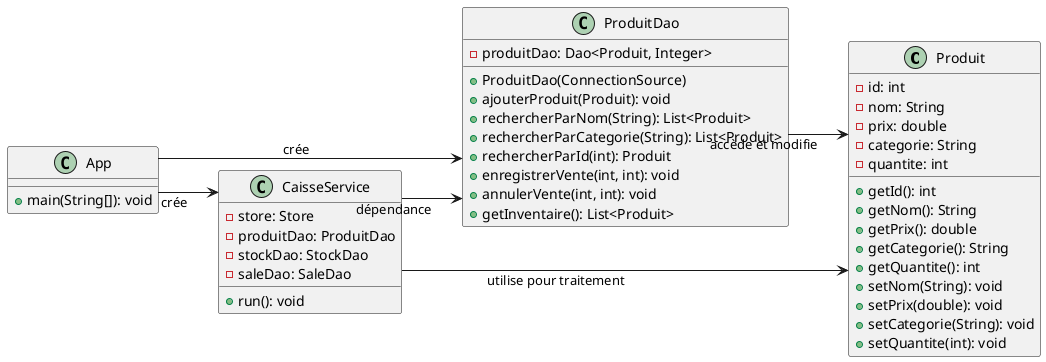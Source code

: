 @startuml
skinparam linetype ortho
left to right direction

class Produit {
  -id: int
  -nom: String
  -prix: double
  -categorie: String
  -quantite: int
  +getId(): int
  +getNom(): String
  +getPrix(): double
  +getCategorie(): String
  +getQuantite(): int
  +setNom(String): void
  +setPrix(double): void
  +setCategorie(String): void
  +setQuantite(int): void
}

class ProduitDao {
  -produitDao: Dao<Produit, Integer>
  +ProduitDao(ConnectionSource)
  +ajouterProduit(Produit): void
  +rechercherParNom(String): List<Produit>
  +rechercherParCategorie(String): List<Produit>
  +rechercherParId(int): Produit
  +enregistrerVente(int, int): void
  +annulerVente(int, int): void
  +getInventaire(): List<Produit>
}

class CaisseService {
  -store: Store
  -produitDao: ProduitDao
  -stockDao: StockDao
  -saleDao: SaleDao
  +run(): void
}

class App {
  +main(String[]): void
}

App --> CaisseService : crée
App --> ProduitDao : crée
CaisseService --> ProduitDao : dépendance
ProduitDao --> Produit : accède et modifie
CaisseService --> Produit : utilise pour traitement

@enduml